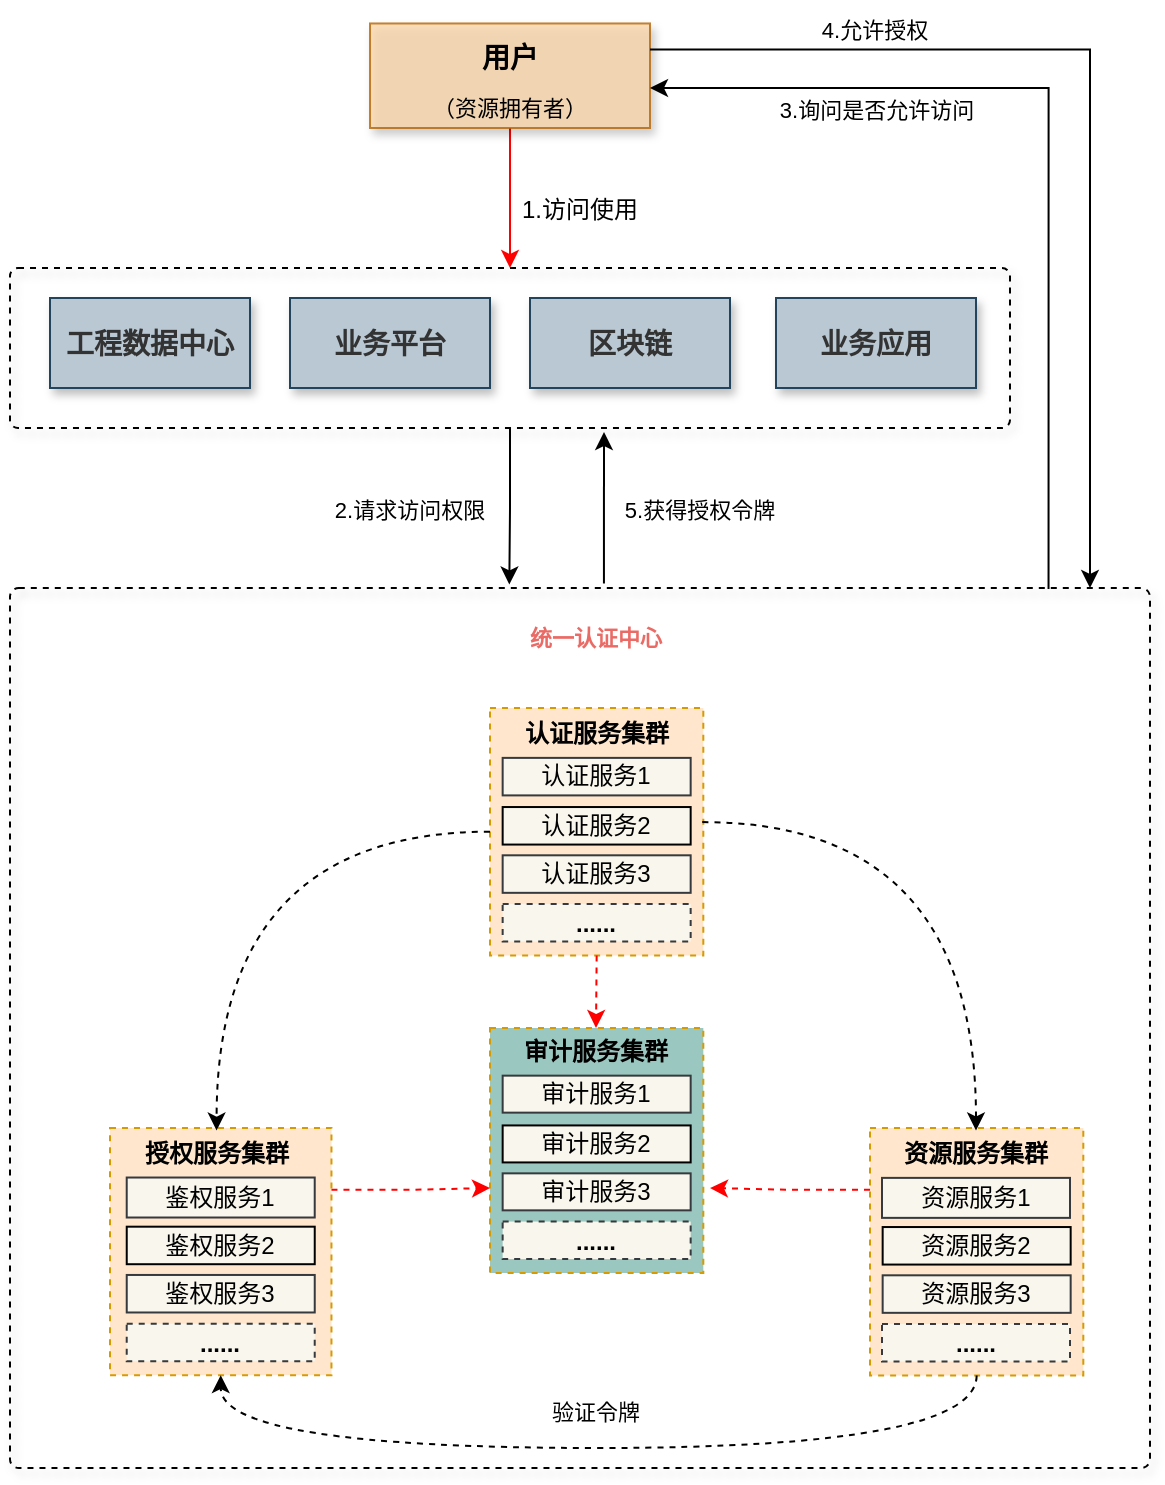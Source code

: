 <mxfile version="18.2.0" type="github" pages="2">
  <diagram id="8Mcmq0ioaoLnQd22ZTMx" name="第 1 页">
    <mxGraphModel dx="723" dy="438" grid="1" gridSize="10" guides="1" tooltips="1" connect="1" arrows="1" fold="1" page="1" pageScale="1" pageWidth="300" pageHeight="900" math="0" shadow="0">
      <root>
        <mxCell id="0" />
        <mxCell id="1" parent="0" />
        <mxCell id="Qy1Y6E39n3u61H79zV9y-25" value="" style="rounded=1;whiteSpace=wrap;html=1;shadow=1;fontSize=11;strokeWidth=1;fillColor=none;dashed=1;arcSize=5;" vertex="1" parent="1">
          <mxGeometry x="10" y="160" width="500" height="80" as="geometry" />
        </mxCell>
        <mxCell id="xZrQEDNqEejDbcOTDLVU-12" value="" style="text;html=1;fillColor=none;align=center;verticalAlign=middle;whiteSpace=wrap;fontSize=54;fontStyle=1;shadow=1;rounded=1;glass=0;sketch=0;arcSize=1;dashed=1;strokeWidth=1;container=0;strokeColor=default;" parent="1" vertex="1">
          <mxGeometry x="10" y="320" width="570" height="440" as="geometry" />
        </mxCell>
        <mxCell id="Qy1Y6E39n3u61H79zV9y-2" value="" style="edgeStyle=orthogonalEdgeStyle;elbow=horizontal;endArrow=classic;html=1;rounded=0;jumpStyle=none;exitX=0.5;exitY=1;exitDx=0;exitDy=0;entryX=0.438;entryY=-0.004;entryDx=0;entryDy=0;entryPerimeter=0;" edge="1" parent="1" source="Qy1Y6E39n3u61H79zV9y-25" target="xZrQEDNqEejDbcOTDLVU-12">
          <mxGeometry width="50" height="50" relative="1" as="geometry">
            <mxPoint x="410" y="320" as="sourcePoint" />
            <mxPoint x="270" y="320" as="targetPoint" />
          </mxGeometry>
        </mxCell>
        <mxCell id="Qy1Y6E39n3u61H79zV9y-9" value="" style="group" vertex="1" connectable="0" parent="1">
          <mxGeometry x="250" y="540" width="106.66" height="122.49" as="geometry" />
        </mxCell>
        <mxCell id="umusgo-0xjPPcqwDhXVJ-3" value="" style="rounded=0;whiteSpace=wrap;html=1;shadow=0;glass=0;sketch=0;fillColor=#9AC7BF;strokeColor=#d79b00;dashed=1;" parent="Qy1Y6E39n3u61H79zV9y-9" vertex="1">
          <mxGeometry width="106.66" height="122.49" as="geometry" />
        </mxCell>
        <mxCell id="umusgo-0xjPPcqwDhXVJ-4" value="&lt;font style=&quot;font-size: 12px;&quot;&gt;&lt;b&gt;审计服务集群&lt;/b&gt;&lt;/font&gt;" style="text;html=1;strokeColor=none;fillColor=none;align=center;verticalAlign=middle;whiteSpace=wrap;rounded=0;shadow=1;fontSize=16;" parent="Qy1Y6E39n3u61H79zV9y-9" vertex="1">
          <mxGeometry x="3.33" y="0.44" width="100" height="18.49" as="geometry" />
        </mxCell>
        <mxCell id="umusgo-0xjPPcqwDhXVJ-5" value="审计服务1" style="rounded=0;whiteSpace=wrap;html=1;shadow=0;fontSize=12;fillColor=#f9f7ed;strokeColor=#36393d;" parent="Qy1Y6E39n3u61H79zV9y-9" vertex="1">
          <mxGeometry x="6.33" y="23.826" width="94.0" height="18.493" as="geometry" />
        </mxCell>
        <mxCell id="umusgo-0xjPPcqwDhXVJ-6" value="审计服务2" style="rounded=0;whiteSpace=wrap;html=1;shadow=0;fontSize=12;fillColor=#f9f7ed;strokeColor=default;" parent="Qy1Y6E39n3u61H79zV9y-9" vertex="1">
          <mxGeometry x="6.33" y="48.717" width="94.0" height="18.493" as="geometry" />
        </mxCell>
        <mxCell id="umusgo-0xjPPcqwDhXVJ-7" value="审计服务3" style="rounded=0;whiteSpace=wrap;html=1;shadow=0;fontSize=12;fillColor=#f9f7ed;strokeColor=#36393d;" parent="Qy1Y6E39n3u61H79zV9y-9" vertex="1">
          <mxGeometry x="6.33" y="72.675" width="94.0" height="18.493" as="geometry" />
        </mxCell>
        <mxCell id="WMYxRCIe_ST6EQH2v5ZK-8" value="&lt;b&gt;......&lt;/b&gt;" style="rounded=0;whiteSpace=wrap;html=1;shadow=0;fontSize=12;fillColor=#f9f7ed;strokeColor=#36393d;dashed=1;verticalAlign=bottom;align=center;" vertex="1" parent="Qy1Y6E39n3u61H79zV9y-9">
          <mxGeometry x="6.33" y="96.786" width="94" height="18.759" as="geometry" />
        </mxCell>
        <mxCell id="Qy1Y6E39n3u61H79zV9y-6" value="" style="group" vertex="1" connectable="0" parent="1">
          <mxGeometry x="250" y="380" width="106.66" height="123.74" as="geometry" />
        </mxCell>
        <mxCell id="xZrQEDNqEejDbcOTDLVU-16" value="" style="rounded=0;whiteSpace=wrap;html=1;shadow=0;glass=0;sketch=0;fillColor=#ffe6cc;strokeColor=#d79b00;dashed=1;" parent="Qy1Y6E39n3u61H79zV9y-6" vertex="1">
          <mxGeometry width="106.66" height="123.74" as="geometry" />
        </mxCell>
        <mxCell id="xZrQEDNqEejDbcOTDLVU-17" value="&lt;span style=&quot;font-size: 12px;&quot;&gt;&lt;b&gt;认证服务集群&lt;/b&gt;&lt;/span&gt;" style="text;html=1;strokeColor=none;fillColor=none;align=center;verticalAlign=middle;whiteSpace=wrap;rounded=0;shadow=1;fontSize=16;" parent="Qy1Y6E39n3u61H79zV9y-6" vertex="1">
          <mxGeometry x="13.83" y="1.249" width="79" height="18.759" as="geometry" />
        </mxCell>
        <mxCell id="xZrQEDNqEejDbcOTDLVU-18" value="认证服务1" style="rounded=0;whiteSpace=wrap;html=1;shadow=0;fontSize=12;fillColor=#f9f7ed;strokeColor=#36393d;" parent="Qy1Y6E39n3u61H79zV9y-6" vertex="1">
          <mxGeometry x="6.33" y="24.938" width="94" height="18.759" as="geometry" />
        </mxCell>
        <mxCell id="xZrQEDNqEejDbcOTDLVU-19" value="认证服务2" style="rounded=0;whiteSpace=wrap;html=1;shadow=0;fontSize=12;fillColor=#f9f7ed;strokeColor=default;" parent="Qy1Y6E39n3u61H79zV9y-6" vertex="1">
          <mxGeometry x="6.33" y="49.519" width="94" height="18.759" as="geometry" />
        </mxCell>
        <mxCell id="xZrQEDNqEejDbcOTDLVU-20" value="认证服务3" style="rounded=0;whiteSpace=wrap;html=1;shadow=0;fontSize=12;fillColor=#f9f7ed;strokeColor=#36393d;" parent="Qy1Y6E39n3u61H79zV9y-6" vertex="1">
          <mxGeometry x="6.33" y="73.656" width="94" height="18.759" as="geometry" />
        </mxCell>
        <mxCell id="WMYxRCIe_ST6EQH2v5ZK-2" value="&lt;b&gt;......&lt;/b&gt;" style="rounded=0;whiteSpace=wrap;html=1;shadow=0;fontSize=12;fillColor=#f9f7ed;strokeColor=#36393d;dashed=1;verticalAlign=bottom;align=center;" vertex="1" parent="Qy1Y6E39n3u61H79zV9y-6">
          <mxGeometry x="6.33" y="98.036" width="94" height="18.759" as="geometry" />
        </mxCell>
        <mxCell id="Qy1Y6E39n3u61H79zV9y-8" value="" style="group" vertex="1" connectable="0" parent="1">
          <mxGeometry x="440" y="590" width="106.66" height="123.74" as="geometry" />
        </mxCell>
        <mxCell id="xZrQEDNqEejDbcOTDLVU-28" value="" style="rounded=0;whiteSpace=wrap;html=1;shadow=0;glass=0;sketch=0;fillColor=#ffe6cc;strokeColor=#d79b00;dashed=1;" parent="Qy1Y6E39n3u61H79zV9y-8" vertex="1">
          <mxGeometry width="106.66" height="123.74" as="geometry" />
        </mxCell>
        <mxCell id="xZrQEDNqEejDbcOTDLVU-29" value="&lt;font style=&quot;font-size: 12px;&quot;&gt;&lt;b&gt;资源服务集群&lt;/b&gt;&lt;/font&gt;" style="text;html=1;strokeColor=none;fillColor=none;align=center;verticalAlign=middle;whiteSpace=wrap;rounded=0;shadow=1;fontSize=16;" parent="Qy1Y6E39n3u61H79zV9y-8" vertex="1">
          <mxGeometry x="3" y="1.248" width="100" height="18.76" as="geometry" />
        </mxCell>
        <mxCell id="xZrQEDNqEejDbcOTDLVU-30" value="资源服务1" style="rounded=0;whiteSpace=wrap;html=1;shadow=0;fontSize=12;fillColor=#f9f7ed;strokeColor=#36393d;" parent="Qy1Y6E39n3u61H79zV9y-8" vertex="1">
          <mxGeometry x="6" y="24.938" width="94" height="19.99" as="geometry" />
        </mxCell>
        <mxCell id="xZrQEDNqEejDbcOTDLVU-31" value="资源服务2" style="rounded=0;whiteSpace=wrap;html=1;shadow=0;fontSize=12;fillColor=#f9f7ed;strokeColor=default;" parent="Qy1Y6E39n3u61H79zV9y-8" vertex="1">
          <mxGeometry x="6.33" y="49.519" width="94" height="18.759" as="geometry" />
        </mxCell>
        <mxCell id="xZrQEDNqEejDbcOTDLVU-32" value="资源服务3" style="rounded=0;whiteSpace=wrap;html=1;shadow=0;fontSize=12;fillColor=#f9f7ed;strokeColor=#36393d;" parent="Qy1Y6E39n3u61H79zV9y-8" vertex="1">
          <mxGeometry x="6.33" y="73.656" width="94" height="18.759" as="geometry" />
        </mxCell>
        <mxCell id="WMYxRCIe_ST6EQH2v5ZK-5" value="&lt;b&gt;......&lt;/b&gt;" style="rounded=0;whiteSpace=wrap;html=1;shadow=0;fontSize=12;fillColor=#f9f7ed;strokeColor=#36393d;dashed=1;verticalAlign=bottom;align=center;" vertex="1" parent="Qy1Y6E39n3u61H79zV9y-8">
          <mxGeometry x="6.0" y="98.036" width="94" height="18.759" as="geometry" />
        </mxCell>
        <mxCell id="Qy1Y6E39n3u61H79zV9y-7" value="" style="group" vertex="1" connectable="0" parent="1">
          <mxGeometry x="60.0" y="590" width="110.73" height="123.57" as="geometry" />
        </mxCell>
        <mxCell id="xZrQEDNqEejDbcOTDLVU-22" value="" style="rounded=0;whiteSpace=wrap;html=1;shadow=0;glass=0;sketch=0;fillColor=#ffe6cc;strokeColor=#d79b00;dashed=1;" parent="Qy1Y6E39n3u61H79zV9y-7" vertex="1">
          <mxGeometry width="110.73" height="123.57" as="geometry" />
        </mxCell>
        <mxCell id="xZrQEDNqEejDbcOTDLVU-23" value="&lt;font style=&quot;font-size: 12px;&quot;&gt;&lt;b&gt;授权服务集群&lt;/b&gt;&lt;/font&gt;" style="text;html=1;strokeColor=none;fillColor=none;align=center;verticalAlign=middle;whiteSpace=wrap;rounded=0;shadow=1;fontSize=16;" parent="Qy1Y6E39n3u61H79zV9y-7" vertex="1">
          <mxGeometry x="13.83" y="1.254" width="79" height="18.759" as="geometry" />
        </mxCell>
        <mxCell id="xZrQEDNqEejDbcOTDLVU-24" value="鉴权服务1" style="rounded=0;whiteSpace=wrap;html=1;shadow=0;fontSize=12;fillColor=#f9f7ed;strokeColor=#36393d;" parent="Qy1Y6E39n3u61H79zV9y-7" vertex="1">
          <mxGeometry x="8.36" y="24.763" width="94" height="19.99" as="geometry" />
        </mxCell>
        <mxCell id="xZrQEDNqEejDbcOTDLVU-25" value="鉴权服务2" style="rounded=0;whiteSpace=wrap;html=1;shadow=0;fontSize=12;fillColor=#f9f7ed;strokeColor=default;" parent="Qy1Y6E39n3u61H79zV9y-7" vertex="1">
          <mxGeometry x="8.37" y="49.344" width="94" height="18.759" as="geometry" />
        </mxCell>
        <mxCell id="xZrQEDNqEejDbcOTDLVU-26" value="鉴权服务3" style="rounded=0;whiteSpace=wrap;html=1;shadow=0;fontSize=12;fillColor=#f9f7ed;strokeColor=#36393d;" parent="Qy1Y6E39n3u61H79zV9y-7" vertex="1">
          <mxGeometry x="8.37" y="73.481" width="94" height="18.759" as="geometry" />
        </mxCell>
        <mxCell id="WMYxRCIe_ST6EQH2v5ZK-4" value="&lt;b&gt;......&lt;/b&gt;" style="rounded=0;whiteSpace=wrap;html=1;shadow=0;fontSize=12;fillColor=#f9f7ed;strokeColor=#36393d;dashed=1;verticalAlign=bottom;align=center;" vertex="1" parent="Qy1Y6E39n3u61H79zV9y-7">
          <mxGeometry x="8.36" y="97.866" width="94" height="18.759" as="geometry" />
        </mxCell>
        <mxCell id="Qy1Y6E39n3u61H79zV9y-14" style="edgeStyle=orthogonalEdgeStyle;rounded=0;jumpStyle=none;orthogonalLoop=1;jettySize=auto;html=1;fontSize=14;curved=1;dashed=1;" edge="1" parent="1" source="xZrQEDNqEejDbcOTDLVU-16" target="xZrQEDNqEejDbcOTDLVU-23">
          <mxGeometry relative="1" as="geometry" />
        </mxCell>
        <mxCell id="Qy1Y6E39n3u61H79zV9y-18" style="edgeStyle=orthogonalEdgeStyle;rounded=0;jumpStyle=none;orthogonalLoop=1;jettySize=auto;html=1;entryX=0.5;entryY=0;entryDx=0;entryDy=0;fontSize=14;strokeColor=#FF0000;" edge="1" parent="1" source="Qy1Y6E39n3u61H79zV9y-15" target="Qy1Y6E39n3u61H79zV9y-25">
          <mxGeometry relative="1" as="geometry" />
        </mxCell>
        <mxCell id="Qy1Y6E39n3u61H79zV9y-15" value="&lt;font style=&quot;&quot;&gt;&lt;span style=&quot;font-weight: bold; font-size: 14px;&quot;&gt;用户&lt;br&gt;&lt;/span&gt;&lt;font style=&quot;font-size: 11px;&quot;&gt;（资源拥有者）&lt;/font&gt;&lt;/font&gt;" style="rounded=0;whiteSpace=wrap;html=1;shadow=1;glass=0;sketch=0;fontSize=20;fillColor=#fad7ac;strokeColor=#b46504;opacity=80;" vertex="1" parent="1">
          <mxGeometry x="190" y="37.73" width="140" height="52.27" as="geometry" />
        </mxCell>
        <mxCell id="Qy1Y6E39n3u61H79zV9y-19" value="&lt;font style=&quot;font-size: 12px;&quot;&gt;1.访问使用&lt;/font&gt;" style="text;html=1;strokeColor=none;fillColor=none;align=center;verticalAlign=middle;whiteSpace=wrap;rounded=0;shadow=1;fontSize=14;" vertex="1" parent="1">
          <mxGeometry x="255" y="120" width="80" height="20" as="geometry" />
        </mxCell>
        <mxCell id="Qy1Y6E39n3u61H79zV9y-20" value="&lt;font style=&quot;font-size: 11px;&quot;&gt;2.请求访问权限&lt;/font&gt;" style="text;html=1;strokeColor=none;fillColor=none;align=center;verticalAlign=middle;whiteSpace=wrap;rounded=0;shadow=1;fontSize=14;" vertex="1" parent="1">
          <mxGeometry x="165" y="270" width="90" height="20" as="geometry" />
        </mxCell>
        <mxCell id="Qy1Y6E39n3u61H79zV9y-22" value="" style="edgeStyle=orthogonalEdgeStyle;elbow=horizontal;endArrow=classic;html=1;rounded=0;jumpStyle=none;exitX=0.911;exitY=0.001;exitDx=0;exitDy=0;exitPerimeter=0;entryX=1;entryY=0.617;entryDx=0;entryDy=0;entryPerimeter=0;" edge="1" parent="1" source="xZrQEDNqEejDbcOTDLVU-12" target="Qy1Y6E39n3u61H79zV9y-15">
          <mxGeometry width="50" height="50" relative="1" as="geometry">
            <mxPoint x="530" y="300" as="sourcePoint" />
            <mxPoint x="340" y="80" as="targetPoint" />
            <Array as="points">
              <mxPoint x="529" y="70" />
            </Array>
          </mxGeometry>
        </mxCell>
        <mxCell id="Qy1Y6E39n3u61H79zV9y-23" value="&lt;font style=&quot;font-size: 11px;&quot;&gt;3.询问是否允许访问&lt;/font&gt;" style="text;html=1;strokeColor=none;fillColor=none;align=center;verticalAlign=middle;whiteSpace=wrap;rounded=0;shadow=1;fontSize=14;" vertex="1" parent="1">
          <mxGeometry x="386.66" y="70" width="113.34" height="20" as="geometry" />
        </mxCell>
        <mxCell id="Qy1Y6E39n3u61H79zV9y-29" value="&lt;b style=&quot;color: rgb(51, 51, 51); font-size: 14px;&quot;&gt;工程数据中心&lt;/b&gt;" style="rounded=0;whiteSpace=wrap;html=1;shadow=1;fontSize=11;strokeColor=#23445d;strokeWidth=1;fillColor=#bac8d3;" vertex="1" parent="1">
          <mxGeometry x="30" y="175" width="100" height="45" as="geometry" />
        </mxCell>
        <mxCell id="Qy1Y6E39n3u61H79zV9y-30" value="&lt;b style=&quot;color: rgb(51, 51, 51); font-size: 14px;&quot;&gt;业务平台&lt;/b&gt;" style="rounded=0;whiteSpace=wrap;html=1;shadow=1;fontSize=11;strokeColor=#23445d;strokeWidth=1;fillColor=#bac8d3;" vertex="1" parent="1">
          <mxGeometry x="150" y="175" width="100" height="45" as="geometry" />
        </mxCell>
        <mxCell id="Qy1Y6E39n3u61H79zV9y-31" value="&lt;b style=&quot;color: rgb(51, 51, 51); font-size: 14px;&quot;&gt;区块链&lt;/b&gt;" style="rounded=0;whiteSpace=wrap;html=1;shadow=1;fontSize=11;strokeColor=#23445d;strokeWidth=1;fillColor=#bac8d3;" vertex="1" parent="1">
          <mxGeometry x="270" y="175" width="100" height="45" as="geometry" />
        </mxCell>
        <mxCell id="Qy1Y6E39n3u61H79zV9y-32" value="&lt;b style=&quot;color: rgb(51, 51, 51); font-size: 14px;&quot;&gt;业务应用&lt;/b&gt;" style="rounded=0;whiteSpace=wrap;html=1;shadow=1;fontSize=11;strokeColor=#23445d;strokeWidth=1;fillColor=#bac8d3;" vertex="1" parent="1">
          <mxGeometry x="393" y="175" width="100" height="45" as="geometry" />
        </mxCell>
        <mxCell id="Qy1Y6E39n3u61H79zV9y-33" value="" style="edgeStyle=orthogonalEdgeStyle;elbow=horizontal;endArrow=classic;html=1;rounded=0;jumpStyle=none;exitX=1;exitY=0.25;exitDx=0;exitDy=0;" edge="1" parent="1" source="Qy1Y6E39n3u61H79zV9y-15">
          <mxGeometry width="50" height="50" relative="1" as="geometry">
            <mxPoint x="340" y="50" as="sourcePoint" />
            <mxPoint x="550" y="320" as="targetPoint" />
            <Array as="points">
              <mxPoint x="550" y="51" />
              <mxPoint x="550" y="320" />
            </Array>
          </mxGeometry>
        </mxCell>
        <mxCell id="Qy1Y6E39n3u61H79zV9y-36" value="&lt;font style=&quot;font-size: 11px;&quot;&gt;4.允许授权&lt;/font&gt;" style="text;html=1;strokeColor=none;fillColor=none;align=center;verticalAlign=middle;whiteSpace=wrap;rounded=0;shadow=1;fontSize=14;" vertex="1" parent="1">
          <mxGeometry x="386.33" y="30" width="113.34" height="20" as="geometry" />
        </mxCell>
        <mxCell id="Qy1Y6E39n3u61H79zV9y-37" value="" style="edgeStyle=orthogonalEdgeStyle;elbow=horizontal;endArrow=classic;html=1;rounded=0;jumpStyle=none;entryX=0.594;entryY=1.025;entryDx=0;entryDy=0;entryPerimeter=0;exitX=0.521;exitY=-0.005;exitDx=0;exitDy=0;exitPerimeter=0;" edge="1" parent="1" source="xZrQEDNqEejDbcOTDLVU-12" target="Qy1Y6E39n3u61H79zV9y-25">
          <mxGeometry width="50" height="50" relative="1" as="geometry">
            <mxPoint x="319" y="320" as="sourcePoint" />
            <mxPoint x="280" y="330" as="targetPoint" />
          </mxGeometry>
        </mxCell>
        <mxCell id="Qy1Y6E39n3u61H79zV9y-38" value="&lt;font style=&quot;font-size: 11px;&quot;&gt;5.获得授权令牌&lt;/font&gt;" style="text;html=1;strokeColor=none;fillColor=none;align=center;verticalAlign=middle;whiteSpace=wrap;rounded=0;shadow=1;fontSize=14;" vertex="1" parent="1">
          <mxGeometry x="310" y="270" width="90" height="20" as="geometry" />
        </mxCell>
        <mxCell id="Qy1Y6E39n3u61H79zV9y-41" style="edgeStyle=orthogonalEdgeStyle;rounded=0;jumpStyle=none;orthogonalLoop=1;jettySize=auto;html=1;fontSize=14;exitX=0.995;exitY=0.461;exitDx=0;exitDy=0;exitPerimeter=0;curved=1;dashed=1;" edge="1" parent="1" source="xZrQEDNqEejDbcOTDLVU-16" target="xZrQEDNqEejDbcOTDLVU-29">
          <mxGeometry relative="1" as="geometry">
            <mxPoint x="260" y="421.833" as="sourcePoint" />
            <mxPoint x="123.333" y="531.254" as="targetPoint" />
          </mxGeometry>
        </mxCell>
        <mxCell id="Qy1Y6E39n3u61H79zV9y-46" style="edgeStyle=orthogonalEdgeStyle;rounded=0;jumpStyle=none;orthogonalLoop=1;jettySize=auto;html=1;fontSize=14;exitX=0;exitY=0.25;exitDx=0;exitDy=0;dashed=1;strokeColor=#FF0000;" edge="1" parent="1" source="xZrQEDNqEejDbcOTDLVU-28">
          <mxGeometry relative="1" as="geometry">
            <mxPoint x="460" y="549.942" as="sourcePoint" />
            <mxPoint x="360" y="620" as="targetPoint" />
          </mxGeometry>
        </mxCell>
        <mxCell id="Qy1Y6E39n3u61H79zV9y-47" style="edgeStyle=orthogonalEdgeStyle;rounded=0;jumpStyle=none;orthogonalLoop=1;jettySize=auto;html=1;fontSize=14;exitX=1;exitY=0.25;exitDx=0;exitDy=0;dashed=1;strokeColor=#FF0000;" edge="1" parent="1" source="xZrQEDNqEejDbcOTDLVU-22">
          <mxGeometry relative="1" as="geometry">
            <mxPoint x="170" y="630" as="sourcePoint" />
            <mxPoint x="250" y="620" as="targetPoint" />
          </mxGeometry>
        </mxCell>
        <mxCell id="Qy1Y6E39n3u61H79zV9y-48" style="edgeStyle=orthogonalEdgeStyle;rounded=0;jumpStyle=none;orthogonalLoop=1;jettySize=auto;html=1;fontSize=14;exitX=0.5;exitY=1;exitDx=0;exitDy=0;dashed=1;strokeColor=#FF0000;" edge="1" parent="1" source="xZrQEDNqEejDbcOTDLVU-16">
          <mxGeometry relative="1" as="geometry">
            <mxPoint x="450" y="630.935" as="sourcePoint" />
            <mxPoint x="303" y="540" as="targetPoint" />
          </mxGeometry>
        </mxCell>
        <mxCell id="Qy1Y6E39n3u61H79zV9y-50" value="&lt;b&gt;&lt;font color=&quot;#ea6b66&quot;&gt;统一认证中心&lt;/font&gt;&lt;/b&gt;" style="text;html=1;strokeColor=none;fillColor=none;align=center;verticalAlign=middle;whiteSpace=wrap;rounded=0;shadow=1;fontSize=11;" vertex="1" parent="1">
          <mxGeometry x="233.33" y="330" width="140" height="30" as="geometry" />
        </mxCell>
        <mxCell id="Qy1Y6E39n3u61H79zV9y-53" style="edgeStyle=orthogonalEdgeStyle;rounded=0;jumpStyle=none;orthogonalLoop=1;jettySize=auto;html=1;fontSize=14;curved=1;exitX=0.5;exitY=1;exitDx=0;exitDy=0;entryX=0.5;entryY=1;entryDx=0;entryDy=0;dashed=1;" edge="1" parent="1" source="xZrQEDNqEejDbcOTDLVU-28" target="xZrQEDNqEejDbcOTDLVU-22">
          <mxGeometry relative="1" as="geometry">
            <mxPoint x="260" y="451.833" as="sourcePoint" />
            <mxPoint x="123.333" y="601.254" as="targetPoint" />
            <Array as="points">
              <mxPoint x="493" y="750" />
              <mxPoint x="115" y="750" />
            </Array>
          </mxGeometry>
        </mxCell>
        <mxCell id="Qy1Y6E39n3u61H79zV9y-54" value="&lt;font color=&quot;#000000&quot;&gt;验证令牌&lt;/font&gt;" style="text;html=1;strokeColor=none;fillColor=none;align=center;verticalAlign=middle;whiteSpace=wrap;rounded=0;shadow=1;fontSize=11;fontColor=#97D077;" vertex="1" parent="1">
          <mxGeometry x="273" y="720" width="60" height="24" as="geometry" />
        </mxCell>
      </root>
    </mxGraphModel>
  </diagram>
  <diagram id="HrFjFPu9NfcljseWr6zG" name="第 2 页">
    <mxGraphModel dx="868" dy="525" grid="1" gridSize="10" guides="1" tooltips="1" connect="1" arrows="1" fold="1" page="1" pageScale="1" pageWidth="300" pageHeight="900" math="0" shadow="0">
      <root>
        <mxCell id="0" />
        <mxCell id="1" parent="0" />
      </root>
    </mxGraphModel>
  </diagram>
</mxfile>
